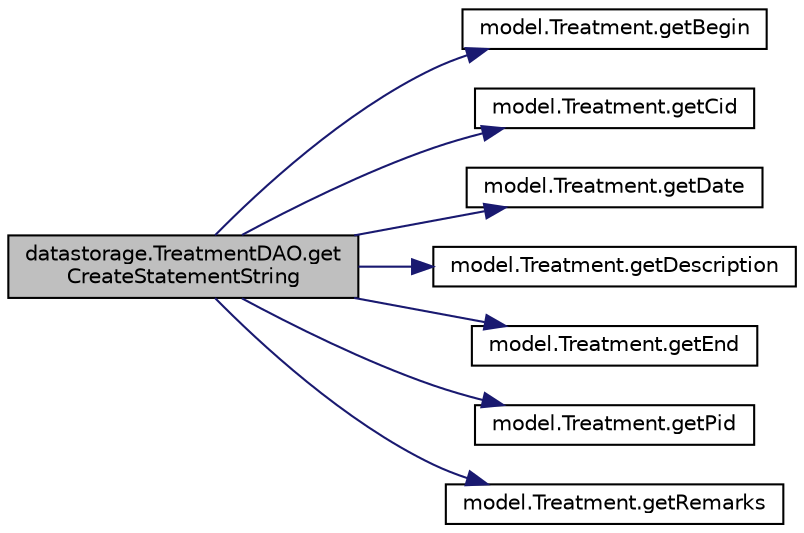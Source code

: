 digraph "datastorage.TreatmentDAO.getCreateStatementString"
{
 // LATEX_PDF_SIZE
  edge [fontname="Helvetica",fontsize="10",labelfontname="Helvetica",labelfontsize="10"];
  node [fontname="Helvetica",fontsize="10",shape=record];
  rankdir="LR";
  Node1 [label="datastorage.TreatmentDAO.get\lCreateStatementString",height=0.2,width=0.4,color="black", fillcolor="grey75", style="filled", fontcolor="black",tooltip=" "];
  Node1 -> Node2 [color="midnightblue",fontsize="10",style="solid",fontname="Helvetica"];
  Node2 [label="model.Treatment.getBegin",height=0.2,width=0.4,color="black", fillcolor="white", style="filled",URL="$classmodel_1_1_treatment.html#ab57cf69c426a78ee03f48703c812c730",tooltip=" "];
  Node1 -> Node3 [color="midnightblue",fontsize="10",style="solid",fontname="Helvetica"];
  Node3 [label="model.Treatment.getCid",height=0.2,width=0.4,color="black", fillcolor="white", style="filled",URL="$classmodel_1_1_treatment.html#a6cde93938d40a80388fc3f22e5dd2ddd",tooltip=" "];
  Node1 -> Node4 [color="midnightblue",fontsize="10",style="solid",fontname="Helvetica"];
  Node4 [label="model.Treatment.getDate",height=0.2,width=0.4,color="black", fillcolor="white", style="filled",URL="$classmodel_1_1_treatment.html#acb89a4cc6debb2c0fd1f497f3dd27834",tooltip=" "];
  Node1 -> Node5 [color="midnightblue",fontsize="10",style="solid",fontname="Helvetica"];
  Node5 [label="model.Treatment.getDescription",height=0.2,width=0.4,color="black", fillcolor="white", style="filled",URL="$classmodel_1_1_treatment.html#a68890c4871d37a733869051a30800d8c",tooltip=" "];
  Node1 -> Node6 [color="midnightblue",fontsize="10",style="solid",fontname="Helvetica"];
  Node6 [label="model.Treatment.getEnd",height=0.2,width=0.4,color="black", fillcolor="white", style="filled",URL="$classmodel_1_1_treatment.html#a818867c5bbe5e15ef69f17a28449403b",tooltip=" "];
  Node1 -> Node7 [color="midnightblue",fontsize="10",style="solid",fontname="Helvetica"];
  Node7 [label="model.Treatment.getPid",height=0.2,width=0.4,color="black", fillcolor="white", style="filled",URL="$classmodel_1_1_treatment.html#a18cf306e491c358d6f3a8672be58fa45",tooltip=" "];
  Node1 -> Node8 [color="midnightblue",fontsize="10",style="solid",fontname="Helvetica"];
  Node8 [label="model.Treatment.getRemarks",height=0.2,width=0.4,color="black", fillcolor="white", style="filled",URL="$classmodel_1_1_treatment.html#acd028e914470a14adb23a2f4020a96b8",tooltip=" "];
}
